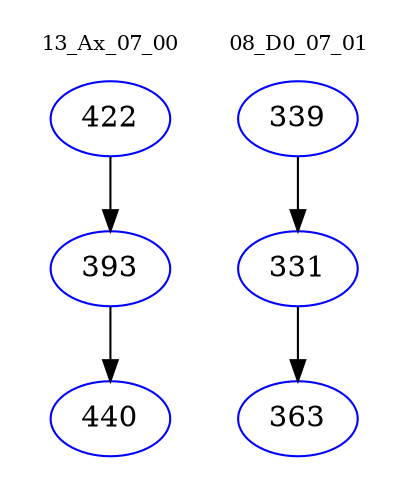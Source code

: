 digraph{
subgraph cluster_0 {
color = white
label = "13_Ax_07_00";
fontsize=10;
T0_422 [label="422", color="blue"]
T0_422 -> T0_393 [color="black"]
T0_393 [label="393", color="blue"]
T0_393 -> T0_440 [color="black"]
T0_440 [label="440", color="blue"]
}
subgraph cluster_1 {
color = white
label = "08_D0_07_01";
fontsize=10;
T1_339 [label="339", color="blue"]
T1_339 -> T1_331 [color="black"]
T1_331 [label="331", color="blue"]
T1_331 -> T1_363 [color="black"]
T1_363 [label="363", color="blue"]
}
}

